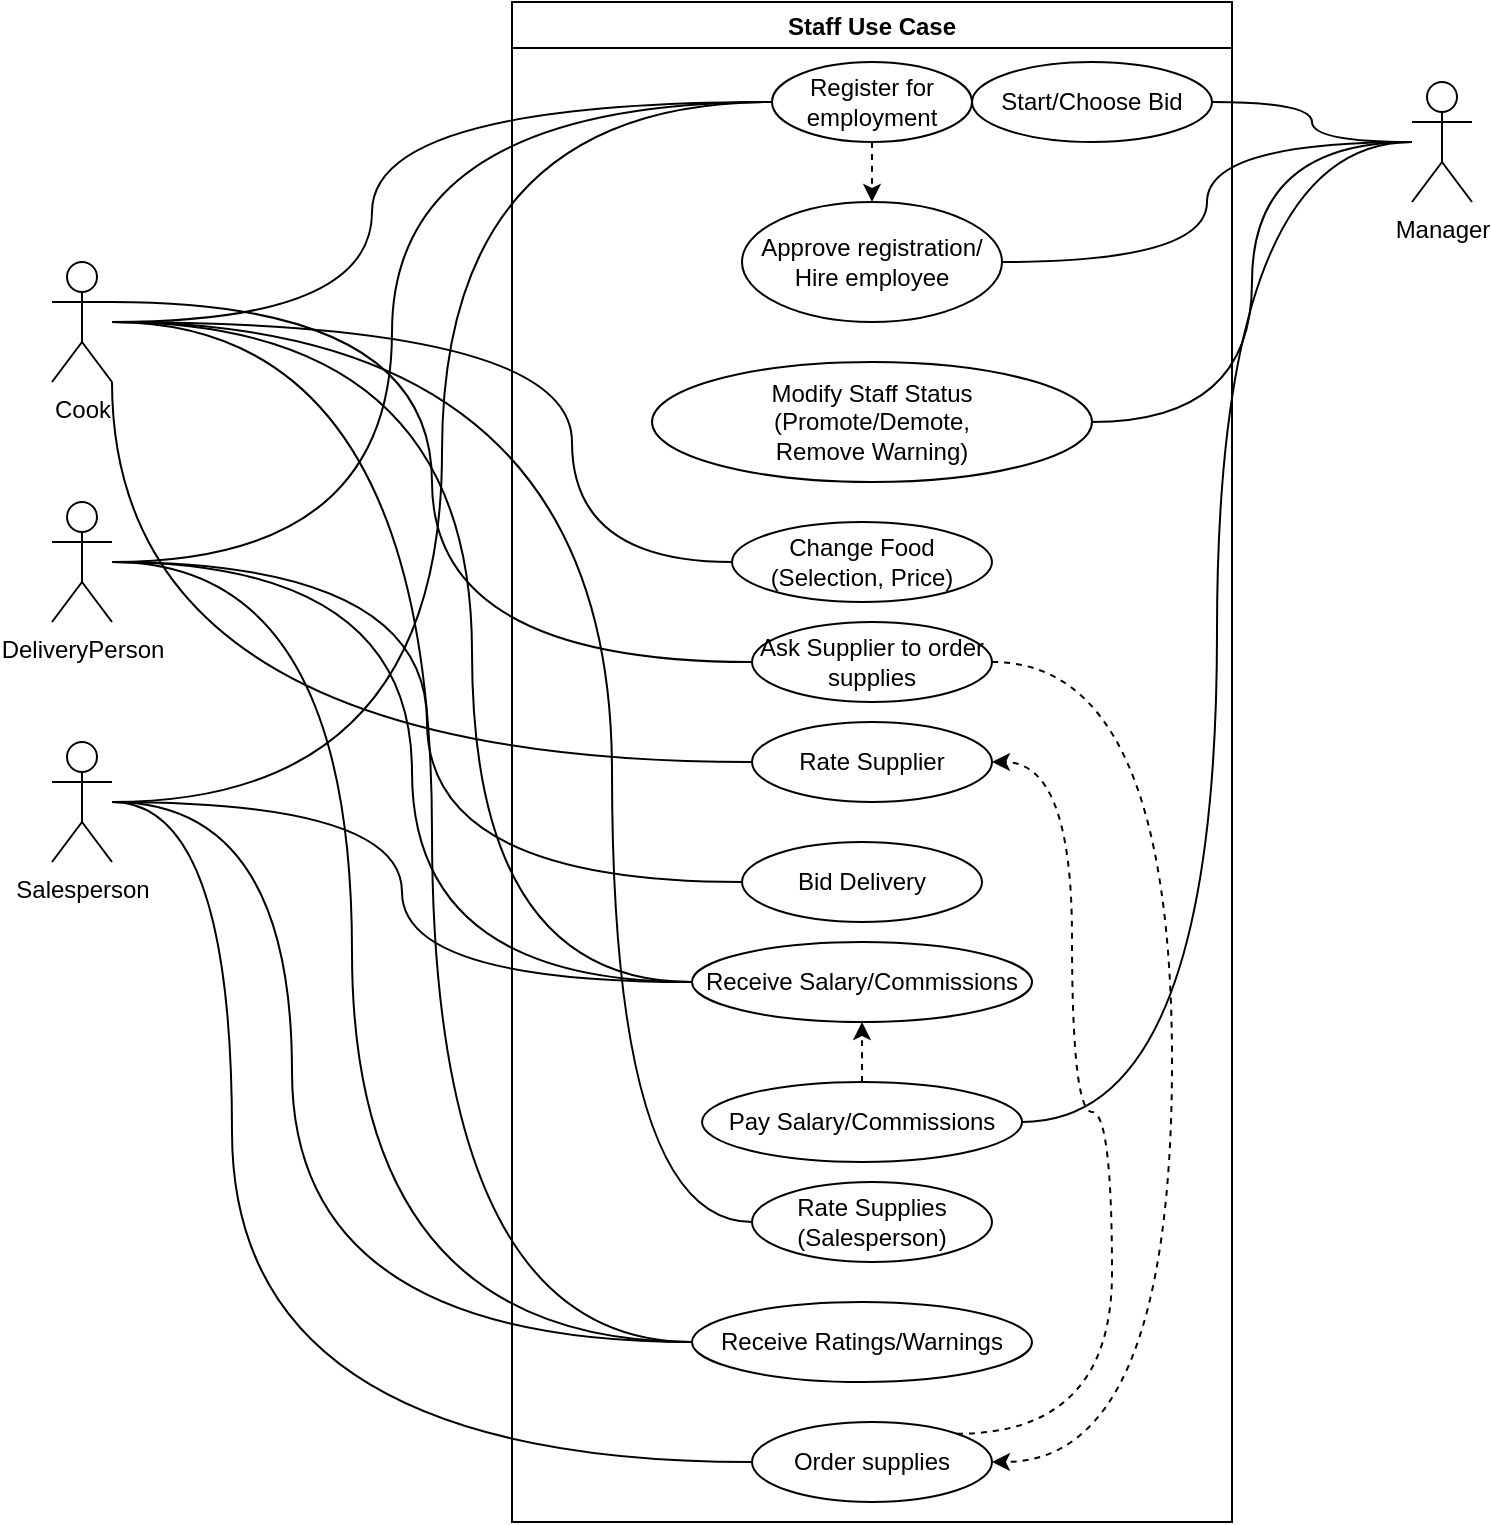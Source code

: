 <mxfile version="12.2.9" type="google" pages="1"><diagram id="jEU3MFjkASwn1JrCCVXZ" name="Page-1"><mxGraphModel dx="636" dy="778" grid="1" gridSize="10" guides="1" tooltips="1" connect="1" arrows="1" fold="1" page="1" pageScale="1" pageWidth="850" pageHeight="1100" math="0" shadow="0"><root><mxCell id="0"/><mxCell id="1" parent="0"/><mxCell id="f78F3_BT-d4hZshvySkr-3" value="Staff Use Case" style="swimlane;" parent="1" vertex="1"><mxGeometry x="310" y="70" width="360" height="760" as="geometry"/></mxCell><mxCell id="6_IWcntssSHaOzuKCe6c-1" style="edgeStyle=orthogonalEdgeStyle;orthogonalLoop=1;jettySize=auto;html=1;entryX=0.5;entryY=0;entryDx=0;entryDy=0;curved=1;dashed=1;exitX=0.5;exitY=1;exitDx=0;exitDy=0;" parent="f78F3_BT-d4hZshvySkr-3" source="f78F3_BT-d4hZshvySkr-21" target="KGhbdkNI9d_YI72iDj8x-1" edge="1"><mxGeometry relative="1" as="geometry"/></mxCell><mxCell id="f78F3_BT-d4hZshvySkr-21" value="Register for employment" style="ellipse;whiteSpace=wrap;html=1;" parent="f78F3_BT-d4hZshvySkr-3" vertex="1"><mxGeometry x="130" y="30" width="100" height="40" as="geometry"/></mxCell><mxCell id="f78F3_BT-d4hZshvySkr-30" value="Modify Staff Status&lt;br&gt;(Promote/Demote,&lt;br&gt;Remove Warning)" style="ellipse;whiteSpace=wrap;html=1;" parent="f78F3_BT-d4hZshvySkr-3" vertex="1"><mxGeometry x="70" y="180" width="220" height="60" as="geometry"/></mxCell><mxCell id="f78F3_BT-d4hZshvySkr-48" value="Receive Salary/Commissions" style="ellipse;whiteSpace=wrap;html=1;" parent="f78F3_BT-d4hZshvySkr-3" vertex="1"><mxGeometry x="90" y="470" width="170" height="40" as="geometry"/></mxCell><mxCell id="KGhbdkNI9d_YI72iDj8x-1" value="Approve registration/ Hire employee" style="ellipse;whiteSpace=wrap;html=1;" parent="f78F3_BT-d4hZshvySkr-3" vertex="1"><mxGeometry x="115" y="100" width="130" height="60" as="geometry"/></mxCell><mxCell id="6_IWcntssSHaOzuKCe6c-4" style="edgeStyle=orthogonalEdgeStyle;curved=1;orthogonalLoop=1;jettySize=auto;html=1;exitX=0.5;exitY=0;exitDx=0;exitDy=0;entryX=0.5;entryY=1;entryDx=0;entryDy=0;dashed=1;" parent="f78F3_BT-d4hZshvySkr-3" source="KGhbdkNI9d_YI72iDj8x-2" target="f78F3_BT-d4hZshvySkr-48" edge="1"><mxGeometry relative="1" as="geometry"/></mxCell><mxCell id="KGhbdkNI9d_YI72iDj8x-2" value="Pay Salary/Commissions" style="ellipse;whiteSpace=wrap;html=1;" parent="f78F3_BT-d4hZshvySkr-3" vertex="1"><mxGeometry x="95" y="540" width="160" height="40" as="geometry"/></mxCell><mxCell id="_QKuYB-aHbC8cmUrdHDD-11" value="Rate Supplies (Salesperson)" style="ellipse;whiteSpace=wrap;html=1;" parent="f78F3_BT-d4hZshvySkr-3" vertex="1"><mxGeometry x="120" y="590" width="120" height="40" as="geometry"/></mxCell><mxCell id="_QKuYB-aHbC8cmUrdHDD-13" value="Receive Ratings/Warnings" style="ellipse;whiteSpace=wrap;html=1;" parent="f78F3_BT-d4hZshvySkr-3" vertex="1"><mxGeometry x="90" y="650" width="170" height="40" as="geometry"/></mxCell><mxCell id="_QKuYB-aHbC8cmUrdHDD-17" value="Start/Choose Bid" style="ellipse;whiteSpace=wrap;html=1;" parent="f78F3_BT-d4hZshvySkr-3" vertex="1"><mxGeometry x="230" y="30" width="120" height="40" as="geometry"/></mxCell><mxCell id="_QKuYB-aHbC8cmUrdHDD-23" value="Bid Delivery" style="ellipse;whiteSpace=wrap;html=1;" parent="f78F3_BT-d4hZshvySkr-3" vertex="1"><mxGeometry x="115" y="420" width="120" height="40" as="geometry"/></mxCell><mxCell id="_QKuYB-aHbC8cmUrdHDD-25" value="Change Food (Selection, Price)" style="ellipse;whiteSpace=wrap;html=1;" parent="f78F3_BT-d4hZshvySkr-3" vertex="1"><mxGeometry x="110" y="260" width="130" height="40" as="geometry"/></mxCell><mxCell id="615-c4ELqJL9ewcJuELu-8" style="edgeStyle=orthogonalEdgeStyle;curved=1;orthogonalLoop=1;jettySize=auto;html=1;exitX=1;exitY=0;exitDx=0;exitDy=0;entryX=1;entryY=0.5;entryDx=0;entryDy=0;dashed=1;endArrow=classic;endFill=1;" edge="1" parent="f78F3_BT-d4hZshvySkr-3" source="_QKuYB-aHbC8cmUrdHDD-27" target="615-c4ELqJL9ewcJuELu-3"><mxGeometry relative="1" as="geometry"><Array as="points"><mxPoint x="300" y="716"/><mxPoint x="300" y="555"/><mxPoint x="280" y="555"/><mxPoint x="280" y="380"/></Array></mxGeometry></mxCell><mxCell id="_QKuYB-aHbC8cmUrdHDD-27" value="&lt;span style=&quot;text-align: left&quot;&gt;Order supplies&lt;/span&gt;" style="ellipse;whiteSpace=wrap;html=1;" parent="f78F3_BT-d4hZshvySkr-3" vertex="1"><mxGeometry x="120" y="710" width="120" height="40" as="geometry"/></mxCell><mxCell id="615-c4ELqJL9ewcJuELu-7" style="edgeStyle=orthogonalEdgeStyle;curved=1;orthogonalLoop=1;jettySize=auto;html=1;exitX=1;exitY=0.5;exitDx=0;exitDy=0;entryX=1;entryY=0.5;entryDx=0;entryDy=0;endArrow=classic;endFill=1;dashed=1;" edge="1" parent="f78F3_BT-d4hZshvySkr-3" source="615-c4ELqJL9ewcJuELu-2" target="_QKuYB-aHbC8cmUrdHDD-27"><mxGeometry relative="1" as="geometry"><Array as="points"><mxPoint x="330" y="330"/><mxPoint x="330" y="730"/></Array></mxGeometry></mxCell><mxCell id="615-c4ELqJL9ewcJuELu-2" value="Ask Supplier to order supplies" style="ellipse;whiteSpace=wrap;html=1;" vertex="1" parent="f78F3_BT-d4hZshvySkr-3"><mxGeometry x="120" y="310" width="120" height="40" as="geometry"/></mxCell><mxCell id="615-c4ELqJL9ewcJuELu-3" value="Rate Supplier" style="ellipse;whiteSpace=wrap;html=1;" vertex="1" parent="f78F3_BT-d4hZshvySkr-3"><mxGeometry x="120" y="360" width="120" height="40" as="geometry"/></mxCell><mxCell id="_QKuYB-aHbC8cmUrdHDD-1" style="edgeStyle=orthogonalEdgeStyle;orthogonalLoop=1;jettySize=auto;html=1;entryX=0;entryY=0.5;entryDx=0;entryDy=0;curved=1;endArrow=none;endFill=0;" parent="1" source="f78F3_BT-d4hZshvySkr-6" target="f78F3_BT-d4hZshvySkr-48" edge="1"><mxGeometry relative="1" as="geometry"><Array as="points"><mxPoint x="290" y="230"/><mxPoint x="290" y="560"/></Array></mxGeometry></mxCell><mxCell id="_QKuYB-aHbC8cmUrdHDD-2" style="edgeStyle=orthogonalEdgeStyle;curved=1;orthogonalLoop=1;jettySize=auto;html=1;entryX=0;entryY=0.5;entryDx=0;entryDy=0;endArrow=none;endFill=0;" parent="1" source="f78F3_BT-d4hZshvySkr-6" target="f78F3_BT-d4hZshvySkr-21" edge="1"><mxGeometry relative="1" as="geometry"><Array as="points"><mxPoint x="240" y="230"/><mxPoint x="240" y="120"/></Array></mxGeometry></mxCell><mxCell id="_QKuYB-aHbC8cmUrdHDD-12" style="edgeStyle=orthogonalEdgeStyle;curved=1;orthogonalLoop=1;jettySize=auto;html=1;entryX=0;entryY=0.5;entryDx=0;entryDy=0;endArrow=none;endFill=0;" parent="1" source="f78F3_BT-d4hZshvySkr-6" target="_QKuYB-aHbC8cmUrdHDD-11" edge="1"><mxGeometry relative="1" as="geometry"><Array as="points"><mxPoint x="360" y="230"/><mxPoint x="360" y="680"/></Array></mxGeometry></mxCell><mxCell id="_QKuYB-aHbC8cmUrdHDD-14" style="edgeStyle=orthogonalEdgeStyle;curved=1;orthogonalLoop=1;jettySize=auto;html=1;entryX=0;entryY=0.5;entryDx=0;entryDy=0;endArrow=none;endFill=0;" parent="1" source="f78F3_BT-d4hZshvySkr-6" target="_QKuYB-aHbC8cmUrdHDD-13" edge="1"><mxGeometry relative="1" as="geometry"><Array as="points"><mxPoint x="270" y="230"/><mxPoint x="270" y="740"/></Array></mxGeometry></mxCell><mxCell id="_QKuYB-aHbC8cmUrdHDD-26" style="edgeStyle=orthogonalEdgeStyle;curved=1;orthogonalLoop=1;jettySize=auto;html=1;entryX=0;entryY=0.5;entryDx=0;entryDy=0;endArrow=none;endFill=0;" parent="1" source="f78F3_BT-d4hZshvySkr-6" target="_QKuYB-aHbC8cmUrdHDD-25" edge="1"><mxGeometry relative="1" as="geometry"><Array as="points"><mxPoint x="340" y="230"/><mxPoint x="340" y="350"/></Array></mxGeometry></mxCell><mxCell id="615-c4ELqJL9ewcJuELu-4" style="edgeStyle=orthogonalEdgeStyle;orthogonalLoop=1;jettySize=auto;html=1;exitX=1;exitY=0.333;exitDx=0;exitDy=0;exitPerimeter=0;entryX=0;entryY=0.5;entryDx=0;entryDy=0;strokeColor=none;curved=1;endArrow=none;endFill=0;" edge="1" parent="1" source="f78F3_BT-d4hZshvySkr-6" target="615-c4ELqJL9ewcJuELu-2"><mxGeometry relative="1" as="geometry"/></mxCell><mxCell id="615-c4ELqJL9ewcJuELu-5" style="edgeStyle=orthogonalEdgeStyle;curved=1;orthogonalLoop=1;jettySize=auto;html=1;exitX=1;exitY=0.333;exitDx=0;exitDy=0;exitPerimeter=0;entryX=0;entryY=0.5;entryDx=0;entryDy=0;endArrow=none;endFill=0;" edge="1" parent="1" source="f78F3_BT-d4hZshvySkr-6" target="615-c4ELqJL9ewcJuELu-2"><mxGeometry relative="1" as="geometry"/></mxCell><mxCell id="615-c4ELqJL9ewcJuELu-6" style="edgeStyle=orthogonalEdgeStyle;curved=1;orthogonalLoop=1;jettySize=auto;html=1;exitX=1;exitY=1;exitDx=0;exitDy=0;exitPerimeter=0;entryX=0;entryY=0.5;entryDx=0;entryDy=0;endArrow=none;endFill=0;" edge="1" parent="1" source="f78F3_BT-d4hZshvySkr-6" target="615-c4ELqJL9ewcJuELu-3"><mxGeometry relative="1" as="geometry"/></mxCell><mxCell id="f78F3_BT-d4hZshvySkr-6" value="Cook" style="shape=umlActor;html=1;verticalLabelPosition=bottom;verticalAlign=top;align=center;" parent="1" vertex="1"><mxGeometry x="80" y="200" width="30" height="60" as="geometry"/></mxCell><mxCell id="_QKuYB-aHbC8cmUrdHDD-7" style="edgeStyle=orthogonalEdgeStyle;curved=1;orthogonalLoop=1;jettySize=auto;html=1;entryX=0;entryY=0.5;entryDx=0;entryDy=0;endArrow=none;endFill=0;" parent="1" target="f78F3_BT-d4hZshvySkr-21" edge="1"><mxGeometry relative="1" as="geometry"><mxPoint x="110" y="350" as="sourcePoint"/><Array as="points"><mxPoint x="250" y="350"/><mxPoint x="250" y="120"/></Array></mxGeometry></mxCell><mxCell id="_QKuYB-aHbC8cmUrdHDD-15" style="edgeStyle=orthogonalEdgeStyle;curved=1;orthogonalLoop=1;jettySize=auto;html=1;entryX=0;entryY=0.5;entryDx=0;entryDy=0;endArrow=none;endFill=0;" parent="1" source="f78F3_BT-d4hZshvySkr-9" target="_QKuYB-aHbC8cmUrdHDD-13" edge="1"><mxGeometry relative="1" as="geometry"><Array as="points"><mxPoint x="230" y="350"/><mxPoint x="230" y="740"/></Array></mxGeometry></mxCell><mxCell id="_QKuYB-aHbC8cmUrdHDD-22" style="edgeStyle=orthogonalEdgeStyle;curved=1;orthogonalLoop=1;jettySize=auto;html=1;entryX=0;entryY=0.5;entryDx=0;entryDy=0;endArrow=none;endFill=0;" parent="1" source="f78F3_BT-d4hZshvySkr-9" target="f78F3_BT-d4hZshvySkr-48" edge="1"><mxGeometry relative="1" as="geometry"><Array as="points"><mxPoint x="260" y="350"/><mxPoint x="260" y="560"/></Array></mxGeometry></mxCell><mxCell id="_QKuYB-aHbC8cmUrdHDD-24" style="edgeStyle=orthogonalEdgeStyle;curved=1;orthogonalLoop=1;jettySize=auto;html=1;entryX=0;entryY=0.5;entryDx=0;entryDy=0;endArrow=none;endFill=0;" parent="1" source="f78F3_BT-d4hZshvySkr-9" target="_QKuYB-aHbC8cmUrdHDD-23" edge="1"><mxGeometry relative="1" as="geometry"/></mxCell><mxCell id="f78F3_BT-d4hZshvySkr-9" value="DeliveryPerson" style="shape=umlActor;html=1;verticalLabelPosition=bottom;verticalAlign=top;align=center;" parent="1" vertex="1"><mxGeometry x="80" y="320" width="30" height="60" as="geometry"/></mxCell><mxCell id="_QKuYB-aHbC8cmUrdHDD-8" style="edgeStyle=orthogonalEdgeStyle;curved=1;orthogonalLoop=1;jettySize=auto;html=1;entryX=0;entryY=0.5;entryDx=0;entryDy=0;endArrow=none;endFill=0;" parent="1" source="f78F3_BT-d4hZshvySkr-15" target="f78F3_BT-d4hZshvySkr-21" edge="1"><mxGeometry relative="1" as="geometry"/></mxCell><mxCell id="_QKuYB-aHbC8cmUrdHDD-10" style="edgeStyle=orthogonalEdgeStyle;curved=1;orthogonalLoop=1;jettySize=auto;html=1;entryX=0;entryY=0.5;entryDx=0;entryDy=0;endArrow=none;endFill=0;" parent="1" source="f78F3_BT-d4hZshvySkr-15" target="f78F3_BT-d4hZshvySkr-48" edge="1"><mxGeometry relative="1" as="geometry"/></mxCell><mxCell id="_QKuYB-aHbC8cmUrdHDD-16" style="edgeStyle=orthogonalEdgeStyle;curved=1;orthogonalLoop=1;jettySize=auto;html=1;entryX=0;entryY=0.5;entryDx=0;entryDy=0;endArrow=none;endFill=0;" parent="1" source="f78F3_BT-d4hZshvySkr-15" target="_QKuYB-aHbC8cmUrdHDD-13" edge="1"><mxGeometry relative="1" as="geometry"><Array as="points"><mxPoint x="200" y="470"/><mxPoint x="200" y="740"/></Array></mxGeometry></mxCell><mxCell id="_QKuYB-aHbC8cmUrdHDD-29" style="edgeStyle=orthogonalEdgeStyle;curved=1;orthogonalLoop=1;jettySize=auto;html=1;entryX=0;entryY=0.5;entryDx=0;entryDy=0;endArrow=none;endFill=0;" parent="1" source="f78F3_BT-d4hZshvySkr-15" target="_QKuYB-aHbC8cmUrdHDD-27" edge="1"><mxGeometry relative="1" as="geometry"><Array as="points"><mxPoint x="170" y="470"/><mxPoint x="170" y="800"/></Array></mxGeometry></mxCell><mxCell id="f78F3_BT-d4hZshvySkr-15" value="Salesperson" style="shape=umlActor;html=1;verticalLabelPosition=bottom;verticalAlign=top;align=center;" parent="1" vertex="1"><mxGeometry x="80" y="440" width="30" height="60" as="geometry"/></mxCell><mxCell id="_QKuYB-aHbC8cmUrdHDD-3" style="edgeStyle=orthogonalEdgeStyle;curved=1;orthogonalLoop=1;jettySize=auto;html=1;entryX=1;entryY=0.5;entryDx=0;entryDy=0;endArrow=none;endFill=0;" parent="1" source="f78F3_BT-d4hZshvySkr-20" target="KGhbdkNI9d_YI72iDj8x-1" edge="1"><mxGeometry relative="1" as="geometry"/></mxCell><mxCell id="_QKuYB-aHbC8cmUrdHDD-5" style="edgeStyle=orthogonalEdgeStyle;curved=1;orthogonalLoop=1;jettySize=auto;html=1;entryX=1;entryY=0.5;entryDx=0;entryDy=0;endArrow=none;endFill=0;" parent="1" source="f78F3_BT-d4hZshvySkr-20" target="f78F3_BT-d4hZshvySkr-30" edge="1"><mxGeometry relative="1" as="geometry"/></mxCell><mxCell id="_QKuYB-aHbC8cmUrdHDD-6" style="edgeStyle=orthogonalEdgeStyle;curved=1;orthogonalLoop=1;jettySize=auto;html=1;entryX=1;entryY=0.5;entryDx=0;entryDy=0;endArrow=none;endFill=0;" parent="1" source="f78F3_BT-d4hZshvySkr-20" target="KGhbdkNI9d_YI72iDj8x-2" edge="1"><mxGeometry relative="1" as="geometry"/></mxCell><mxCell id="_QKuYB-aHbC8cmUrdHDD-19" style="edgeStyle=orthogonalEdgeStyle;curved=1;orthogonalLoop=1;jettySize=auto;html=1;entryX=1;entryY=0.5;entryDx=0;entryDy=0;endArrow=none;endFill=0;" parent="1" source="f78F3_BT-d4hZshvySkr-20" target="_QKuYB-aHbC8cmUrdHDD-17" edge="1"><mxGeometry relative="1" as="geometry"/></mxCell><mxCell id="f78F3_BT-d4hZshvySkr-20" value="Manager" style="shape=umlActor;html=1;verticalLabelPosition=bottom;verticalAlign=top;align=center;" parent="1" vertex="1"><mxGeometry x="760" y="110" width="30" height="60" as="geometry"/></mxCell></root></mxGraphModel></diagram></mxfile>